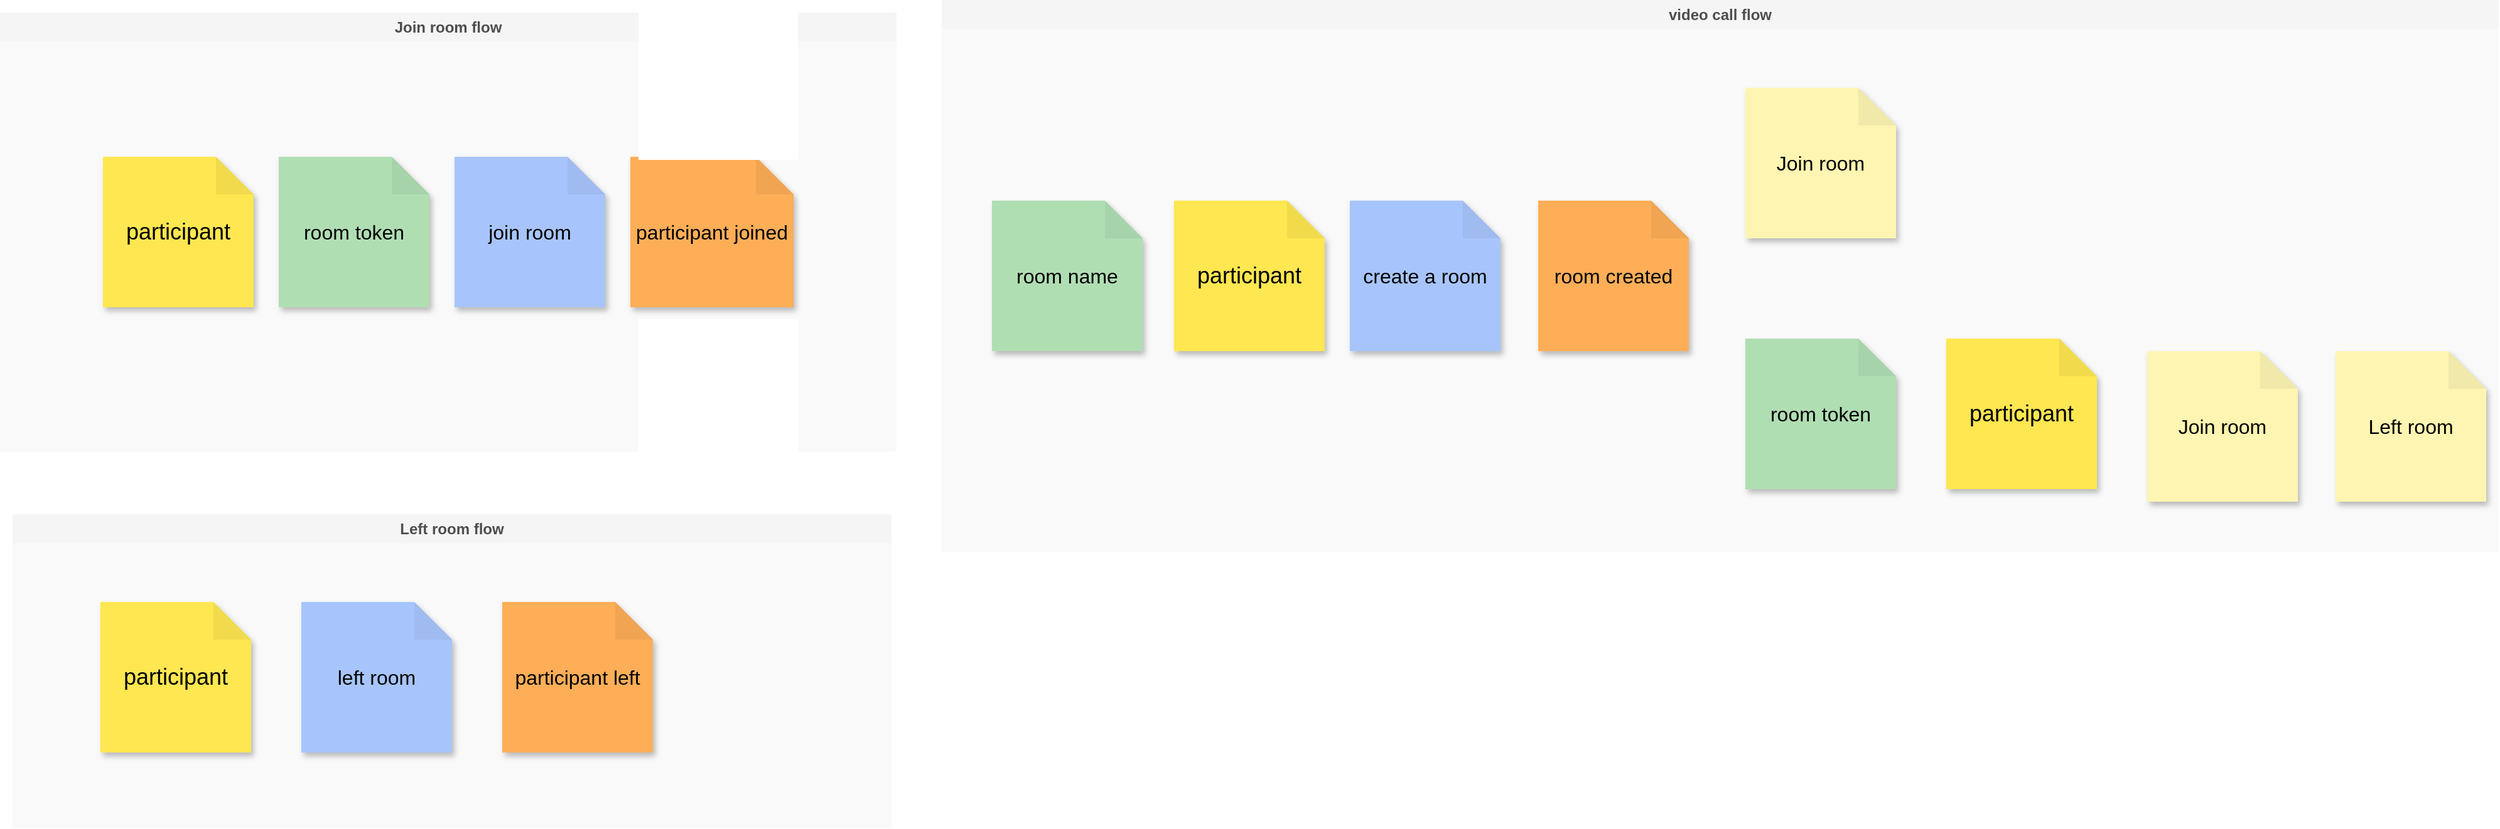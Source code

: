 <mxfile>
    <diagram id="n51-XR02Yjk1H8or5f7c" name="Page-1">
        <mxGraphModel dx="2829" dy="802" grid="1" gridSize="10" guides="1" tooltips="1" connect="1" arrows="1" fold="1" page="1" pageScale="1" pageWidth="850" pageHeight="1100" math="0" shadow="0">
            <root>
                <mxCell id="0"/>
                <mxCell id="1" parent="0"/>
                <mxCell id="2" value="Join room flow" style="swimlane;whiteSpace=wrap;html=1;strokeColor=none;swimlaneLine=0;fillColor=#F5F5F5;gradientColor=none;swimlaneFillColor=#f9f9f9;fontStyle=1;fontColor=#4D4D4D;glass=0;shadow=0;" parent="1" vertex="1">
                    <mxGeometry x="-860" y="210" width="714" height="350" as="geometry">
                        <mxRectangle x="488" y="-400" width="130" height="26" as="alternateBounds"/>
                    </mxGeometry>
                </mxCell>
                <mxCell id="3" value="join room" style="shape=note;whiteSpace=wrap;html=1;backgroundOutline=1;darkOpacity=0.05;fillColor=#a7c5fc;strokeColor=none;fontSize=16;fontStyle=0;rotation=0;shadow=1;" parent="2" vertex="1">
                    <mxGeometry x="362" y="115" width="120" height="120" as="geometry"/>
                </mxCell>
                <mxCell id="4" value="participant joined" style="shape=note;whiteSpace=wrap;html=1;backgroundOutline=1;darkOpacity=0.05;fillColor=#feae57;strokeColor=none;fontSize=16;fontStyle=0;rotation=0;shadow=1;" parent="2" vertex="1">
                    <mxGeometry x="502" y="115" width="130" height="120" as="geometry"/>
                </mxCell>
                <mxCell id="5" value="room token" style="shape=note;whiteSpace=wrap;html=1;backgroundOutline=1;darkOpacity=0.05;fillColor=#b0deb3;strokeColor=none;fontSize=16;fontStyle=0;rotation=0;shadow=1;" parent="2" vertex="1">
                    <mxGeometry x="222" y="115" width="120" height="120" as="geometry"/>
                </mxCell>
                <mxCell id="6" value="participant" style="shape=note;whiteSpace=wrap;html=1;backgroundOutline=1;darkOpacity=0.05;fillColor=#FEE750;strokeColor=none;fontSize=18;fontStyle=0;rotation=0;shadow=1;" parent="2" vertex="1">
                    <mxGeometry x="82" y="115" width="120" height="120" as="geometry"/>
                </mxCell>
                <mxCell id="7" value="Left room flow" style="swimlane;whiteSpace=wrap;html=1;strokeColor=none;swimlaneLine=0;fillColor=#F5F5F5;gradientColor=none;swimlaneFillColor=#f9f9f9;fontStyle=1;fontColor=#4D4D4D;glass=0;shadow=0;" parent="1" vertex="1">
                    <mxGeometry x="-850" y="610" width="700" height="250" as="geometry">
                        <mxRectangle x="488" y="-400" width="130" height="26" as="alternateBounds"/>
                    </mxGeometry>
                </mxCell>
                <mxCell id="8" value="left room" style="shape=note;whiteSpace=wrap;html=1;backgroundOutline=1;darkOpacity=0.05;fillColor=#a7c5fc;strokeColor=none;fontSize=16;fontStyle=0;rotation=0;shadow=1;" parent="7" vertex="1">
                    <mxGeometry x="230" y="70" width="120" height="120" as="geometry"/>
                </mxCell>
                <mxCell id="9" value="participant left" style="shape=note;whiteSpace=wrap;html=1;backgroundOutline=1;darkOpacity=0.05;fillColor=#feae57;strokeColor=none;fontSize=16;fontStyle=0;rotation=0;shadow=1;" parent="7" vertex="1">
                    <mxGeometry x="390" y="70" width="120" height="120" as="geometry"/>
                </mxCell>
                <mxCell id="10" value="participant" style="shape=note;whiteSpace=wrap;html=1;backgroundOutline=1;darkOpacity=0.05;fillColor=#FEE750;strokeColor=none;fontSize=18;fontStyle=0;rotation=0;shadow=1;" parent="7" vertex="1">
                    <mxGeometry x="70" y="70" width="120" height="120" as="geometry"/>
                </mxCell>
                <mxCell id="11" value="video call flow" style="swimlane;whiteSpace=wrap;html=1;strokeColor=none;swimlaneLine=0;fillColor=#F5F5F5;gradientColor=none;swimlaneFillColor=#f9f9f9;fontStyle=1;fontColor=#4D4D4D;glass=0;shadow=0;" parent="1" vertex="1">
                    <mxGeometry x="-110" y="200" width="1240" height="440" as="geometry">
                        <mxRectangle x="488" y="-400" width="130" height="26" as="alternateBounds"/>
                    </mxGeometry>
                </mxCell>
                <mxCell id="12" value="participant" style="shape=note;whiteSpace=wrap;html=1;backgroundOutline=1;darkOpacity=0.05;fillColor=#FEE750;strokeColor=none;fontSize=18;fontStyle=0;rotation=0;shadow=1;" parent="11" vertex="1">
                    <mxGeometry x="185" y="160" width="120" height="120" as="geometry"/>
                </mxCell>
                <mxCell id="13" value="create a room" style="shape=note;whiteSpace=wrap;html=1;backgroundOutline=1;darkOpacity=0.05;fillColor=#a7c5fc;strokeColor=none;fontSize=16;fontStyle=0;rotation=0;shadow=1;" parent="11" vertex="1">
                    <mxGeometry x="325" y="160" width="120" height="120" as="geometry"/>
                </mxCell>
                <mxCell id="14" value="room created" style="shape=note;whiteSpace=wrap;html=1;backgroundOutline=1;darkOpacity=0.05;fillColor=#feae57;strokeColor=none;fontSize=16;fontStyle=0;rotation=0;shadow=1;" parent="11" vertex="1">
                    <mxGeometry x="475" y="160" width="120" height="120" as="geometry"/>
                </mxCell>
                <mxCell id="15" value="Join room" style="shape=note;whiteSpace=wrap;html=1;backgroundOutline=1;darkOpacity=0.05;fillColor=#fef5b2;strokeColor=none;fontSize=16;fontStyle=0;rotation=0;shadow=1;" parent="11" vertex="1">
                    <mxGeometry x="640" y="70" width="120" height="120" as="geometry"/>
                </mxCell>
                <mxCell id="16" value="room name" style="shape=note;whiteSpace=wrap;html=1;backgroundOutline=1;darkOpacity=0.05;fillColor=#b0deb3;strokeColor=none;fontSize=16;fontStyle=0;rotation=0;shadow=1;" parent="11" vertex="1">
                    <mxGeometry x="40" y="160" width="120" height="120" as="geometry"/>
                </mxCell>
                <mxCell id="17" value="room token" style="shape=note;whiteSpace=wrap;html=1;backgroundOutline=1;darkOpacity=0.05;fillColor=#b0deb3;strokeColor=none;fontSize=16;fontStyle=0;rotation=0;shadow=1;" parent="11" vertex="1">
                    <mxGeometry x="640" y="270" width="120" height="120" as="geometry"/>
                </mxCell>
                <mxCell id="18" value="participant" style="shape=note;whiteSpace=wrap;html=1;backgroundOutline=1;darkOpacity=0.05;fillColor=#FEE750;strokeColor=none;fontSize=18;fontStyle=0;rotation=0;shadow=1;" parent="11" vertex="1">
                    <mxGeometry x="800" y="270" width="120" height="120" as="geometry"/>
                </mxCell>
                <mxCell id="19" value="Join room" style="shape=note;whiteSpace=wrap;html=1;backgroundOutline=1;darkOpacity=0.05;fillColor=#fef5b2;strokeColor=none;fontSize=16;fontStyle=0;rotation=0;shadow=1;" parent="11" vertex="1">
                    <mxGeometry x="960" y="280" width="120" height="120" as="geometry"/>
                </mxCell>
                <mxCell id="20" value="Left room" style="shape=note;whiteSpace=wrap;html=1;backgroundOutline=1;darkOpacity=0.05;fillColor=#fef5b2;strokeColor=none;fontSize=16;fontStyle=0;rotation=0;shadow=1;" parent="11" vertex="1">
                    <mxGeometry x="1110" y="280" width="120" height="120" as="geometry"/>
                </mxCell>
            </root>
        </mxGraphModel>
    </diagram>
</mxfile>